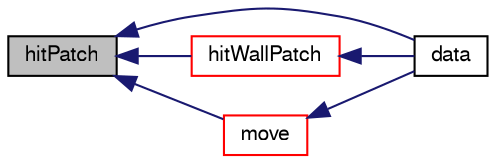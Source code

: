 digraph "hitPatch"
{
  bgcolor="transparent";
  edge [fontname="FreeSans",fontsize="10",labelfontname="FreeSans",labelfontsize="10"];
  node [fontname="FreeSans",fontsize="10",shape=record];
  rankdir="LR";
  Node131 [label="hitPatch",height=0.2,width=0.4,color="black", fillcolor="grey75", style="filled", fontcolor="black"];
  Node131 -> Node132 [dir="back",color="midnightblue",fontsize="10",style="solid",fontname="FreeSans"];
  Node132 [label="data",height=0.2,width=0.4,color="black",URL="$a28738.html#ad7f8023f823553543ca50bd5d11b877b",tooltip="transported label "];
  Node131 -> Node133 [dir="back",color="midnightblue",fontsize="10",style="solid",fontname="FreeSans"];
  Node133 [label="hitWallPatch",height=0.2,width=0.4,color="red",URL="$a28738.html#a83ddd4996e7a12d68168442c5f04ca72",tooltip="Overridable function to handle the particle hitting a wallPatch. "];
  Node133 -> Node132 [dir="back",color="midnightblue",fontsize="10",style="solid",fontname="FreeSans"];
  Node131 -> Node139 [dir="back",color="midnightblue",fontsize="10",style="solid",fontname="FreeSans"];
  Node139 [label="move",height=0.2,width=0.4,color="red",URL="$a28738.html#aa3b793966d64802fdf262dd4d14d21ed",tooltip="Track all particles to their end point. "];
  Node139 -> Node132 [dir="back",color="midnightblue",fontsize="10",style="solid",fontname="FreeSans"];
}
